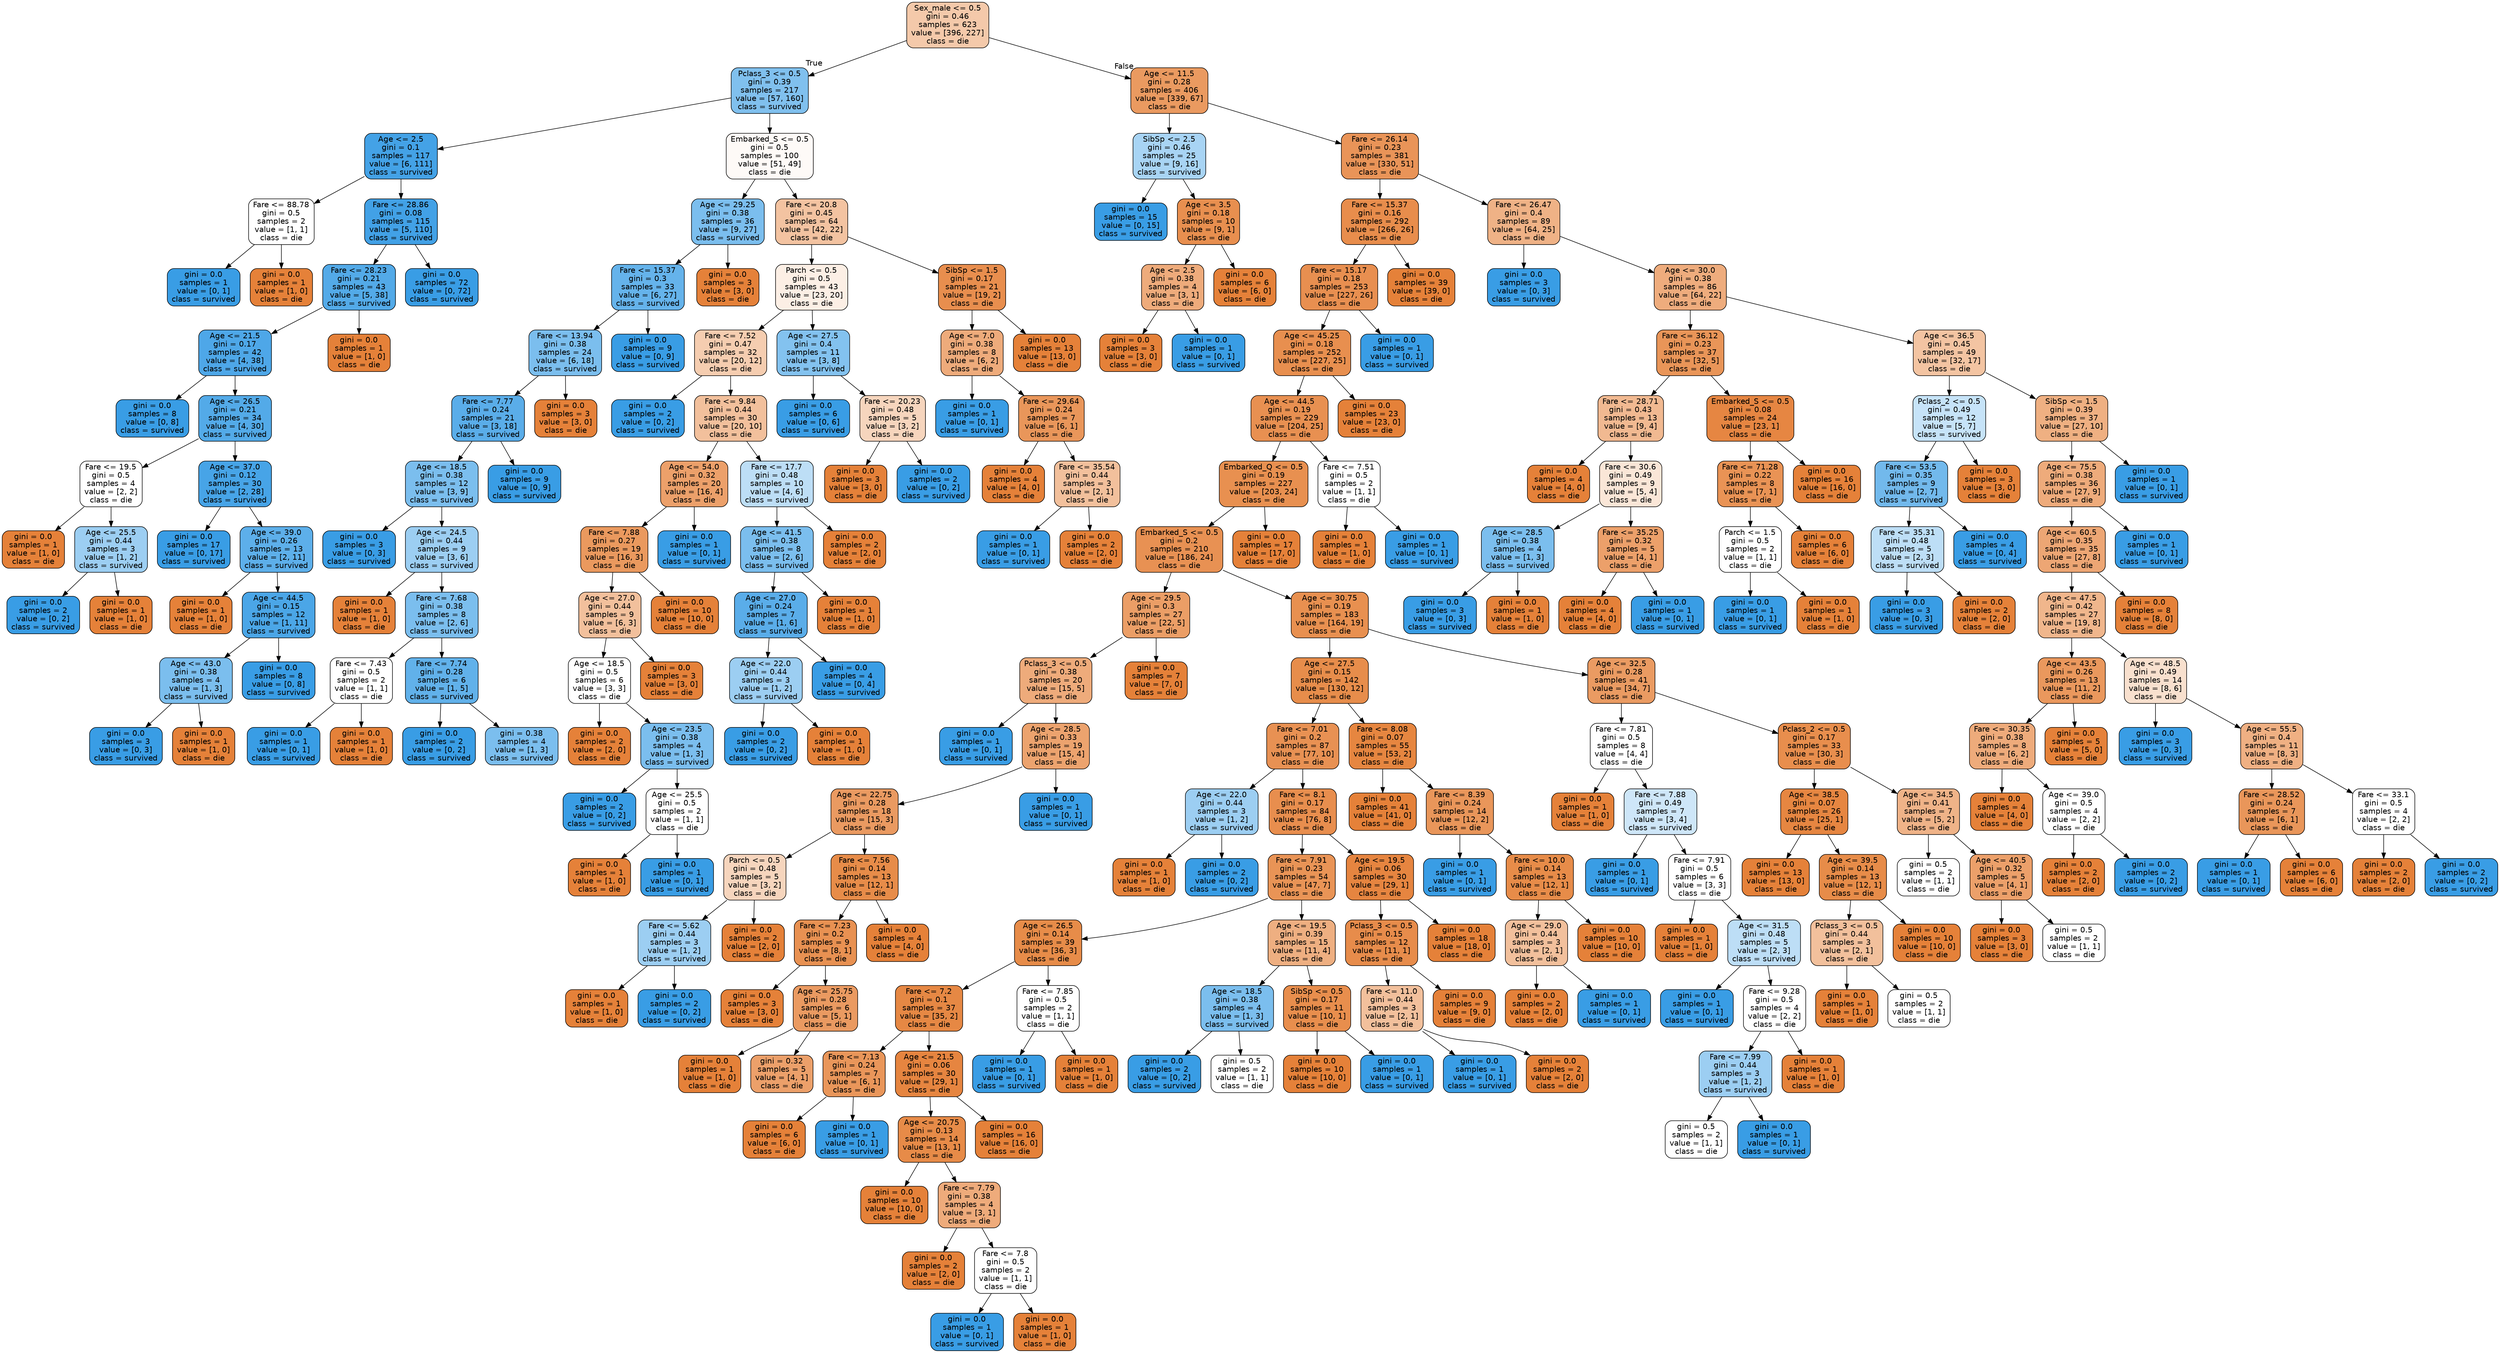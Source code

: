 digraph Tree {
node [shape=box, style="filled, rounded", color="black", fontname="helvetica"] ;
edge [fontname="helvetica"] ;
0 [label="Sex_male <= 0.5\ngini = 0.46\nsamples = 623\nvalue = [396, 227]\nclass = die", fillcolor="#f4c9aa"] ;
1 [label="Pclass_3 <= 0.5\ngini = 0.39\nsamples = 217\nvalue = [57, 160]\nclass = survived", fillcolor="#80c0ee"] ;
0 -> 1 [labeldistance=2.5, labelangle=45, headlabel="True"] ;
2 [label="Age <= 2.5\ngini = 0.1\nsamples = 117\nvalue = [6, 111]\nclass = survived", fillcolor="#44a2e6"] ;
1 -> 2 ;
3 [label="Fare <= 88.78\ngini = 0.5\nsamples = 2\nvalue = [1, 1]\nclass = die", fillcolor="#ffffff"] ;
2 -> 3 ;
4 [label="gini = 0.0\nsamples = 1\nvalue = [0, 1]\nclass = survived", fillcolor="#399de5"] ;
3 -> 4 ;
5 [label="gini = 0.0\nsamples = 1\nvalue = [1, 0]\nclass = die", fillcolor="#e58139"] ;
3 -> 5 ;
6 [label="Fare <= 28.86\ngini = 0.08\nsamples = 115\nvalue = [5, 110]\nclass = survived", fillcolor="#42a1e6"] ;
2 -> 6 ;
7 [label="Fare <= 28.23\ngini = 0.21\nsamples = 43\nvalue = [5, 38]\nclass = survived", fillcolor="#53aae8"] ;
6 -> 7 ;
8 [label="Age <= 21.5\ngini = 0.17\nsamples = 42\nvalue = [4, 38]\nclass = survived", fillcolor="#4ea7e8"] ;
7 -> 8 ;
9 [label="gini = 0.0\nsamples = 8\nvalue = [0, 8]\nclass = survived", fillcolor="#399de5"] ;
8 -> 9 ;
10 [label="Age <= 26.5\ngini = 0.21\nsamples = 34\nvalue = [4, 30]\nclass = survived", fillcolor="#53aae8"] ;
8 -> 10 ;
11 [label="Fare <= 19.5\ngini = 0.5\nsamples = 4\nvalue = [2, 2]\nclass = die", fillcolor="#ffffff"] ;
10 -> 11 ;
12 [label="gini = 0.0\nsamples = 1\nvalue = [1, 0]\nclass = die", fillcolor="#e58139"] ;
11 -> 12 ;
13 [label="Age <= 25.5\ngini = 0.44\nsamples = 3\nvalue = [1, 2]\nclass = survived", fillcolor="#9ccef2"] ;
11 -> 13 ;
14 [label="gini = 0.0\nsamples = 2\nvalue = [0, 2]\nclass = survived", fillcolor="#399de5"] ;
13 -> 14 ;
15 [label="gini = 0.0\nsamples = 1\nvalue = [1, 0]\nclass = die", fillcolor="#e58139"] ;
13 -> 15 ;
16 [label="Age <= 37.0\ngini = 0.12\nsamples = 30\nvalue = [2, 28]\nclass = survived", fillcolor="#47a4e7"] ;
10 -> 16 ;
17 [label="gini = 0.0\nsamples = 17\nvalue = [0, 17]\nclass = survived", fillcolor="#399de5"] ;
16 -> 17 ;
18 [label="Age <= 39.0\ngini = 0.26\nsamples = 13\nvalue = [2, 11]\nclass = survived", fillcolor="#5dafea"] ;
16 -> 18 ;
19 [label="gini = 0.0\nsamples = 1\nvalue = [1, 0]\nclass = die", fillcolor="#e58139"] ;
18 -> 19 ;
20 [label="Age <= 44.5\ngini = 0.15\nsamples = 12\nvalue = [1, 11]\nclass = survived", fillcolor="#4ba6e7"] ;
18 -> 20 ;
21 [label="Age <= 43.0\ngini = 0.38\nsamples = 4\nvalue = [1, 3]\nclass = survived", fillcolor="#7bbeee"] ;
20 -> 21 ;
22 [label="gini = 0.0\nsamples = 3\nvalue = [0, 3]\nclass = survived", fillcolor="#399de5"] ;
21 -> 22 ;
23 [label="gini = 0.0\nsamples = 1\nvalue = [1, 0]\nclass = die", fillcolor="#e58139"] ;
21 -> 23 ;
24 [label="gini = 0.0\nsamples = 8\nvalue = [0, 8]\nclass = survived", fillcolor="#399de5"] ;
20 -> 24 ;
25 [label="gini = 0.0\nsamples = 1\nvalue = [1, 0]\nclass = die", fillcolor="#e58139"] ;
7 -> 25 ;
26 [label="gini = 0.0\nsamples = 72\nvalue = [0, 72]\nclass = survived", fillcolor="#399de5"] ;
6 -> 26 ;
27 [label="Embarked_S <= 0.5\ngini = 0.5\nsamples = 100\nvalue = [51, 49]\nclass = die", fillcolor="#fefaf7"] ;
1 -> 27 ;
28 [label="Age <= 29.25\ngini = 0.38\nsamples = 36\nvalue = [9, 27]\nclass = survived", fillcolor="#7bbeee"] ;
27 -> 28 ;
29 [label="Fare <= 15.37\ngini = 0.3\nsamples = 33\nvalue = [6, 27]\nclass = survived", fillcolor="#65b3eb"] ;
28 -> 29 ;
30 [label="Fare <= 13.94\ngini = 0.38\nsamples = 24\nvalue = [6, 18]\nclass = survived", fillcolor="#7bbeee"] ;
29 -> 30 ;
31 [label="Fare <= 7.77\ngini = 0.24\nsamples = 21\nvalue = [3, 18]\nclass = survived", fillcolor="#5aade9"] ;
30 -> 31 ;
32 [label="Age <= 18.5\ngini = 0.38\nsamples = 12\nvalue = [3, 9]\nclass = survived", fillcolor="#7bbeee"] ;
31 -> 32 ;
33 [label="gini = 0.0\nsamples = 3\nvalue = [0, 3]\nclass = survived", fillcolor="#399de5"] ;
32 -> 33 ;
34 [label="Age <= 24.5\ngini = 0.44\nsamples = 9\nvalue = [3, 6]\nclass = survived", fillcolor="#9ccef2"] ;
32 -> 34 ;
35 [label="gini = 0.0\nsamples = 1\nvalue = [1, 0]\nclass = die", fillcolor="#e58139"] ;
34 -> 35 ;
36 [label="Fare <= 7.68\ngini = 0.38\nsamples = 8\nvalue = [2, 6]\nclass = survived", fillcolor="#7bbeee"] ;
34 -> 36 ;
37 [label="Fare <= 7.43\ngini = 0.5\nsamples = 2\nvalue = [1, 1]\nclass = die", fillcolor="#ffffff"] ;
36 -> 37 ;
38 [label="gini = 0.0\nsamples = 1\nvalue = [0, 1]\nclass = survived", fillcolor="#399de5"] ;
37 -> 38 ;
39 [label="gini = 0.0\nsamples = 1\nvalue = [1, 0]\nclass = die", fillcolor="#e58139"] ;
37 -> 39 ;
40 [label="Fare <= 7.74\ngini = 0.28\nsamples = 6\nvalue = [1, 5]\nclass = survived", fillcolor="#61b1ea"] ;
36 -> 40 ;
41 [label="gini = 0.0\nsamples = 2\nvalue = [0, 2]\nclass = survived", fillcolor="#399de5"] ;
40 -> 41 ;
42 [label="gini = 0.38\nsamples = 4\nvalue = [1, 3]\nclass = survived", fillcolor="#7bbeee"] ;
40 -> 42 ;
43 [label="gini = 0.0\nsamples = 9\nvalue = [0, 9]\nclass = survived", fillcolor="#399de5"] ;
31 -> 43 ;
44 [label="gini = 0.0\nsamples = 3\nvalue = [3, 0]\nclass = die", fillcolor="#e58139"] ;
30 -> 44 ;
45 [label="gini = 0.0\nsamples = 9\nvalue = [0, 9]\nclass = survived", fillcolor="#399de5"] ;
29 -> 45 ;
46 [label="gini = 0.0\nsamples = 3\nvalue = [3, 0]\nclass = die", fillcolor="#e58139"] ;
28 -> 46 ;
47 [label="Fare <= 20.8\ngini = 0.45\nsamples = 64\nvalue = [42, 22]\nclass = die", fillcolor="#f3c3a1"] ;
27 -> 47 ;
48 [label="Parch <= 0.5\ngini = 0.5\nsamples = 43\nvalue = [23, 20]\nclass = die", fillcolor="#fcefe5"] ;
47 -> 48 ;
49 [label="Fare <= 7.52\ngini = 0.47\nsamples = 32\nvalue = [20, 12]\nclass = die", fillcolor="#f5cdb0"] ;
48 -> 49 ;
50 [label="gini = 0.0\nsamples = 2\nvalue = [0, 2]\nclass = survived", fillcolor="#399de5"] ;
49 -> 50 ;
51 [label="Fare <= 9.84\ngini = 0.44\nsamples = 30\nvalue = [20, 10]\nclass = die", fillcolor="#f2c09c"] ;
49 -> 51 ;
52 [label="Age <= 54.0\ngini = 0.32\nsamples = 20\nvalue = [16, 4]\nclass = die", fillcolor="#eca06a"] ;
51 -> 52 ;
53 [label="Fare <= 7.88\ngini = 0.27\nsamples = 19\nvalue = [16, 3]\nclass = die", fillcolor="#ea995e"] ;
52 -> 53 ;
54 [label="Age <= 27.0\ngini = 0.44\nsamples = 9\nvalue = [6, 3]\nclass = die", fillcolor="#f2c09c"] ;
53 -> 54 ;
55 [label="Age <= 18.5\ngini = 0.5\nsamples = 6\nvalue = [3, 3]\nclass = die", fillcolor="#ffffff"] ;
54 -> 55 ;
56 [label="gini = 0.0\nsamples = 2\nvalue = [2, 0]\nclass = die", fillcolor="#e58139"] ;
55 -> 56 ;
57 [label="Age <= 23.5\ngini = 0.38\nsamples = 4\nvalue = [1, 3]\nclass = survived", fillcolor="#7bbeee"] ;
55 -> 57 ;
58 [label="gini = 0.0\nsamples = 2\nvalue = [0, 2]\nclass = survived", fillcolor="#399de5"] ;
57 -> 58 ;
59 [label="Age <= 25.5\ngini = 0.5\nsamples = 2\nvalue = [1, 1]\nclass = die", fillcolor="#ffffff"] ;
57 -> 59 ;
60 [label="gini = 0.0\nsamples = 1\nvalue = [1, 0]\nclass = die", fillcolor="#e58139"] ;
59 -> 60 ;
61 [label="gini = 0.0\nsamples = 1\nvalue = [0, 1]\nclass = survived", fillcolor="#399de5"] ;
59 -> 61 ;
62 [label="gini = 0.0\nsamples = 3\nvalue = [3, 0]\nclass = die", fillcolor="#e58139"] ;
54 -> 62 ;
63 [label="gini = 0.0\nsamples = 10\nvalue = [10, 0]\nclass = die", fillcolor="#e58139"] ;
53 -> 63 ;
64 [label="gini = 0.0\nsamples = 1\nvalue = [0, 1]\nclass = survived", fillcolor="#399de5"] ;
52 -> 64 ;
65 [label="Fare <= 17.7\ngini = 0.48\nsamples = 10\nvalue = [4, 6]\nclass = survived", fillcolor="#bddef6"] ;
51 -> 65 ;
66 [label="Age <= 41.5\ngini = 0.38\nsamples = 8\nvalue = [2, 6]\nclass = survived", fillcolor="#7bbeee"] ;
65 -> 66 ;
67 [label="Age <= 27.0\ngini = 0.24\nsamples = 7\nvalue = [1, 6]\nclass = survived", fillcolor="#5aade9"] ;
66 -> 67 ;
68 [label="Age <= 22.0\ngini = 0.44\nsamples = 3\nvalue = [1, 2]\nclass = survived", fillcolor="#9ccef2"] ;
67 -> 68 ;
69 [label="gini = 0.0\nsamples = 2\nvalue = [0, 2]\nclass = survived", fillcolor="#399de5"] ;
68 -> 69 ;
70 [label="gini = 0.0\nsamples = 1\nvalue = [1, 0]\nclass = die", fillcolor="#e58139"] ;
68 -> 70 ;
71 [label="gini = 0.0\nsamples = 4\nvalue = [0, 4]\nclass = survived", fillcolor="#399de5"] ;
67 -> 71 ;
72 [label="gini = 0.0\nsamples = 1\nvalue = [1, 0]\nclass = die", fillcolor="#e58139"] ;
66 -> 72 ;
73 [label="gini = 0.0\nsamples = 2\nvalue = [2, 0]\nclass = die", fillcolor="#e58139"] ;
65 -> 73 ;
74 [label="Age <= 27.5\ngini = 0.4\nsamples = 11\nvalue = [3, 8]\nclass = survived", fillcolor="#83c2ef"] ;
48 -> 74 ;
75 [label="gini = 0.0\nsamples = 6\nvalue = [0, 6]\nclass = survived", fillcolor="#399de5"] ;
74 -> 75 ;
76 [label="Fare <= 20.23\ngini = 0.48\nsamples = 5\nvalue = [3, 2]\nclass = die", fillcolor="#f6d5bd"] ;
74 -> 76 ;
77 [label="gini = 0.0\nsamples = 3\nvalue = [3, 0]\nclass = die", fillcolor="#e58139"] ;
76 -> 77 ;
78 [label="gini = 0.0\nsamples = 2\nvalue = [0, 2]\nclass = survived", fillcolor="#399de5"] ;
76 -> 78 ;
79 [label="SibSp <= 1.5\ngini = 0.17\nsamples = 21\nvalue = [19, 2]\nclass = die", fillcolor="#e88e4e"] ;
47 -> 79 ;
80 [label="Age <= 7.0\ngini = 0.38\nsamples = 8\nvalue = [6, 2]\nclass = die", fillcolor="#eeab7b"] ;
79 -> 80 ;
81 [label="gini = 0.0\nsamples = 1\nvalue = [0, 1]\nclass = survived", fillcolor="#399de5"] ;
80 -> 81 ;
82 [label="Fare <= 29.64\ngini = 0.24\nsamples = 7\nvalue = [6, 1]\nclass = die", fillcolor="#e9965a"] ;
80 -> 82 ;
83 [label="gini = 0.0\nsamples = 4\nvalue = [4, 0]\nclass = die", fillcolor="#e58139"] ;
82 -> 83 ;
84 [label="Fare <= 35.54\ngini = 0.44\nsamples = 3\nvalue = [2, 1]\nclass = die", fillcolor="#f2c09c"] ;
82 -> 84 ;
85 [label="gini = 0.0\nsamples = 1\nvalue = [0, 1]\nclass = survived", fillcolor="#399de5"] ;
84 -> 85 ;
86 [label="gini = 0.0\nsamples = 2\nvalue = [2, 0]\nclass = die", fillcolor="#e58139"] ;
84 -> 86 ;
87 [label="gini = 0.0\nsamples = 13\nvalue = [13, 0]\nclass = die", fillcolor="#e58139"] ;
79 -> 87 ;
88 [label="Age <= 11.5\ngini = 0.28\nsamples = 406\nvalue = [339, 67]\nclass = die", fillcolor="#ea9a60"] ;
0 -> 88 [labeldistance=2.5, labelangle=-45, headlabel="False"] ;
89 [label="SibSp <= 2.5\ngini = 0.46\nsamples = 25\nvalue = [9, 16]\nclass = survived", fillcolor="#a8d4f4"] ;
88 -> 89 ;
90 [label="gini = 0.0\nsamples = 15\nvalue = [0, 15]\nclass = survived", fillcolor="#399de5"] ;
89 -> 90 ;
91 [label="Age <= 3.5\ngini = 0.18\nsamples = 10\nvalue = [9, 1]\nclass = die", fillcolor="#e88f4f"] ;
89 -> 91 ;
92 [label="Age <= 2.5\ngini = 0.38\nsamples = 4\nvalue = [3, 1]\nclass = die", fillcolor="#eeab7b"] ;
91 -> 92 ;
93 [label="gini = 0.0\nsamples = 3\nvalue = [3, 0]\nclass = die", fillcolor="#e58139"] ;
92 -> 93 ;
94 [label="gini = 0.0\nsamples = 1\nvalue = [0, 1]\nclass = survived", fillcolor="#399de5"] ;
92 -> 94 ;
95 [label="gini = 0.0\nsamples = 6\nvalue = [6, 0]\nclass = die", fillcolor="#e58139"] ;
91 -> 95 ;
96 [label="Fare <= 26.14\ngini = 0.23\nsamples = 381\nvalue = [330, 51]\nclass = die", fillcolor="#e99458"] ;
88 -> 96 ;
97 [label="Fare <= 15.37\ngini = 0.16\nsamples = 292\nvalue = [266, 26]\nclass = die", fillcolor="#e88d4c"] ;
96 -> 97 ;
98 [label="Fare <= 15.17\ngini = 0.18\nsamples = 253\nvalue = [227, 26]\nclass = die", fillcolor="#e88f50"] ;
97 -> 98 ;
99 [label="Age <= 45.25\ngini = 0.18\nsamples = 252\nvalue = [227, 25]\nclass = die", fillcolor="#e88f4f"] ;
98 -> 99 ;
100 [label="Age <= 44.5\ngini = 0.19\nsamples = 229\nvalue = [204, 25]\nclass = die", fillcolor="#e89051"] ;
99 -> 100 ;
101 [label="Embarked_Q <= 0.5\ngini = 0.19\nsamples = 227\nvalue = [203, 24]\nclass = die", fillcolor="#e89050"] ;
100 -> 101 ;
102 [label="Embarked_S <= 0.5\ngini = 0.2\nsamples = 210\nvalue = [186, 24]\nclass = die", fillcolor="#e89153"] ;
101 -> 102 ;
103 [label="Age <= 29.5\ngini = 0.3\nsamples = 27\nvalue = [22, 5]\nclass = die", fillcolor="#eb9e66"] ;
102 -> 103 ;
104 [label="Pclass_3 <= 0.5\ngini = 0.38\nsamples = 20\nvalue = [15, 5]\nclass = die", fillcolor="#eeab7b"] ;
103 -> 104 ;
105 [label="gini = 0.0\nsamples = 1\nvalue = [0, 1]\nclass = survived", fillcolor="#399de5"] ;
104 -> 105 ;
106 [label="Age <= 28.5\ngini = 0.33\nsamples = 19\nvalue = [15, 4]\nclass = die", fillcolor="#eca36e"] ;
104 -> 106 ;
107 [label="Age <= 22.75\ngini = 0.28\nsamples = 18\nvalue = [15, 3]\nclass = die", fillcolor="#ea9a61"] ;
106 -> 107 ;
108 [label="Parch <= 0.5\ngini = 0.48\nsamples = 5\nvalue = [3, 2]\nclass = die", fillcolor="#f6d5bd"] ;
107 -> 108 ;
109 [label="Fare <= 5.62\ngini = 0.44\nsamples = 3\nvalue = [1, 2]\nclass = survived", fillcolor="#9ccef2"] ;
108 -> 109 ;
110 [label="gini = 0.0\nsamples = 1\nvalue = [1, 0]\nclass = die", fillcolor="#e58139"] ;
109 -> 110 ;
111 [label="gini = 0.0\nsamples = 2\nvalue = [0, 2]\nclass = survived", fillcolor="#399de5"] ;
109 -> 111 ;
112 [label="gini = 0.0\nsamples = 2\nvalue = [2, 0]\nclass = die", fillcolor="#e58139"] ;
108 -> 112 ;
113 [label="Fare <= 7.56\ngini = 0.14\nsamples = 13\nvalue = [12, 1]\nclass = die", fillcolor="#e78c49"] ;
107 -> 113 ;
114 [label="Fare <= 7.23\ngini = 0.2\nsamples = 9\nvalue = [8, 1]\nclass = die", fillcolor="#e89152"] ;
113 -> 114 ;
115 [label="gini = 0.0\nsamples = 3\nvalue = [3, 0]\nclass = die", fillcolor="#e58139"] ;
114 -> 115 ;
116 [label="Age <= 25.75\ngini = 0.28\nsamples = 6\nvalue = [5, 1]\nclass = die", fillcolor="#ea9a61"] ;
114 -> 116 ;
117 [label="gini = 0.0\nsamples = 1\nvalue = [1, 0]\nclass = die", fillcolor="#e58139"] ;
116 -> 117 ;
118 [label="gini = 0.32\nsamples = 5\nvalue = [4, 1]\nclass = die", fillcolor="#eca06a"] ;
116 -> 118 ;
119 [label="gini = 0.0\nsamples = 4\nvalue = [4, 0]\nclass = die", fillcolor="#e58139"] ;
113 -> 119 ;
120 [label="gini = 0.0\nsamples = 1\nvalue = [0, 1]\nclass = survived", fillcolor="#399de5"] ;
106 -> 120 ;
121 [label="gini = 0.0\nsamples = 7\nvalue = [7, 0]\nclass = die", fillcolor="#e58139"] ;
103 -> 121 ;
122 [label="Age <= 30.75\ngini = 0.19\nsamples = 183\nvalue = [164, 19]\nclass = die", fillcolor="#e89050"] ;
102 -> 122 ;
123 [label="Age <= 27.5\ngini = 0.15\nsamples = 142\nvalue = [130, 12]\nclass = die", fillcolor="#e78d4b"] ;
122 -> 123 ;
124 [label="Fare <= 7.01\ngini = 0.2\nsamples = 87\nvalue = [77, 10]\nclass = die", fillcolor="#e89153"] ;
123 -> 124 ;
125 [label="Age <= 22.0\ngini = 0.44\nsamples = 3\nvalue = [1, 2]\nclass = survived", fillcolor="#9ccef2"] ;
124 -> 125 ;
126 [label="gini = 0.0\nsamples = 1\nvalue = [1, 0]\nclass = die", fillcolor="#e58139"] ;
125 -> 126 ;
127 [label="gini = 0.0\nsamples = 2\nvalue = [0, 2]\nclass = survived", fillcolor="#399de5"] ;
125 -> 127 ;
128 [label="Fare <= 8.1\ngini = 0.17\nsamples = 84\nvalue = [76, 8]\nclass = die", fillcolor="#e88e4e"] ;
124 -> 128 ;
129 [label="Fare <= 7.91\ngini = 0.23\nsamples = 54\nvalue = [47, 7]\nclass = die", fillcolor="#e99456"] ;
128 -> 129 ;
130 [label="Age <= 26.5\ngini = 0.14\nsamples = 39\nvalue = [36, 3]\nclass = die", fillcolor="#e78c49"] ;
129 -> 130 ;
131 [label="Fare <= 7.2\ngini = 0.1\nsamples = 37\nvalue = [35, 2]\nclass = die", fillcolor="#e68844"] ;
130 -> 131 ;
132 [label="Fare <= 7.13\ngini = 0.24\nsamples = 7\nvalue = [6, 1]\nclass = die", fillcolor="#e9965a"] ;
131 -> 132 ;
133 [label="gini = 0.0\nsamples = 6\nvalue = [6, 0]\nclass = die", fillcolor="#e58139"] ;
132 -> 133 ;
134 [label="gini = 0.0\nsamples = 1\nvalue = [0, 1]\nclass = survived", fillcolor="#399de5"] ;
132 -> 134 ;
135 [label="Age <= 21.5\ngini = 0.06\nsamples = 30\nvalue = [29, 1]\nclass = die", fillcolor="#e68540"] ;
131 -> 135 ;
136 [label="Age <= 20.75\ngini = 0.13\nsamples = 14\nvalue = [13, 1]\nclass = die", fillcolor="#e78b48"] ;
135 -> 136 ;
137 [label="gini = 0.0\nsamples = 10\nvalue = [10, 0]\nclass = die", fillcolor="#e58139"] ;
136 -> 137 ;
138 [label="Fare <= 7.79\ngini = 0.38\nsamples = 4\nvalue = [3, 1]\nclass = die", fillcolor="#eeab7b"] ;
136 -> 138 ;
139 [label="gini = 0.0\nsamples = 2\nvalue = [2, 0]\nclass = die", fillcolor="#e58139"] ;
138 -> 139 ;
140 [label="Fare <= 7.8\ngini = 0.5\nsamples = 2\nvalue = [1, 1]\nclass = die", fillcolor="#ffffff"] ;
138 -> 140 ;
141 [label="gini = 0.0\nsamples = 1\nvalue = [0, 1]\nclass = survived", fillcolor="#399de5"] ;
140 -> 141 ;
142 [label="gini = 0.0\nsamples = 1\nvalue = [1, 0]\nclass = die", fillcolor="#e58139"] ;
140 -> 142 ;
143 [label="gini = 0.0\nsamples = 16\nvalue = [16, 0]\nclass = die", fillcolor="#e58139"] ;
135 -> 143 ;
144 [label="Fare <= 7.85\ngini = 0.5\nsamples = 2\nvalue = [1, 1]\nclass = die", fillcolor="#ffffff"] ;
130 -> 144 ;
145 [label="gini = 0.0\nsamples = 1\nvalue = [0, 1]\nclass = survived", fillcolor="#399de5"] ;
144 -> 145 ;
146 [label="gini = 0.0\nsamples = 1\nvalue = [1, 0]\nclass = die", fillcolor="#e58139"] ;
144 -> 146 ;
147 [label="Age <= 19.5\ngini = 0.39\nsamples = 15\nvalue = [11, 4]\nclass = die", fillcolor="#eeaf81"] ;
129 -> 147 ;
148 [label="Age <= 18.5\ngini = 0.38\nsamples = 4\nvalue = [1, 3]\nclass = survived", fillcolor="#7bbeee"] ;
147 -> 148 ;
149 [label="gini = 0.0\nsamples = 2\nvalue = [0, 2]\nclass = survived", fillcolor="#399de5"] ;
148 -> 149 ;
150 [label="gini = 0.5\nsamples = 2\nvalue = [1, 1]\nclass = die", fillcolor="#ffffff"] ;
148 -> 150 ;
151 [label="SibSp <= 0.5\ngini = 0.17\nsamples = 11\nvalue = [10, 1]\nclass = die", fillcolor="#e88e4d"] ;
147 -> 151 ;
152 [label="gini = 0.0\nsamples = 10\nvalue = [10, 0]\nclass = die", fillcolor="#e58139"] ;
151 -> 152 ;
153 [label="gini = 0.0\nsamples = 1\nvalue = [0, 1]\nclass = survived", fillcolor="#399de5"] ;
151 -> 153 ;
154 [label="Age <= 19.5\ngini = 0.06\nsamples = 30\nvalue = [29, 1]\nclass = die", fillcolor="#e68540"] ;
128 -> 154 ;
155 [label="Pclass_3 <= 0.5\ngini = 0.15\nsamples = 12\nvalue = [11, 1]\nclass = die", fillcolor="#e78c4b"] ;
154 -> 155 ;
156 [label="Fare <= 11.0\ngini = 0.44\nsamples = 3\nvalue = [2, 1]\nclass = die", fillcolor="#f2c09c"] ;
155 -> 156 ;
157 [label="gini = 0.0\nsamples = 1\nvalue = [0, 1]\nclass = survived", fillcolor="#399de5"] ;
156 -> 157 ;
158 [label="gini = 0.0\nsamples = 2\nvalue = [2, 0]\nclass = die", fillcolor="#e58139"] ;
156 -> 158 ;
159 [label="gini = 0.0\nsamples = 9\nvalue = [9, 0]\nclass = die", fillcolor="#e58139"] ;
155 -> 159 ;
160 [label="gini = 0.0\nsamples = 18\nvalue = [18, 0]\nclass = die", fillcolor="#e58139"] ;
154 -> 160 ;
161 [label="Fare <= 8.08\ngini = 0.07\nsamples = 55\nvalue = [53, 2]\nclass = die", fillcolor="#e68640"] ;
123 -> 161 ;
162 [label="gini = 0.0\nsamples = 41\nvalue = [41, 0]\nclass = die", fillcolor="#e58139"] ;
161 -> 162 ;
163 [label="Fare <= 8.39\ngini = 0.24\nsamples = 14\nvalue = [12, 2]\nclass = die", fillcolor="#e9965a"] ;
161 -> 163 ;
164 [label="gini = 0.0\nsamples = 1\nvalue = [0, 1]\nclass = survived", fillcolor="#399de5"] ;
163 -> 164 ;
165 [label="Fare <= 10.0\ngini = 0.14\nsamples = 13\nvalue = [12, 1]\nclass = die", fillcolor="#e78c49"] ;
163 -> 165 ;
166 [label="Age <= 29.0\ngini = 0.44\nsamples = 3\nvalue = [2, 1]\nclass = die", fillcolor="#f2c09c"] ;
165 -> 166 ;
167 [label="gini = 0.0\nsamples = 2\nvalue = [2, 0]\nclass = die", fillcolor="#e58139"] ;
166 -> 167 ;
168 [label="gini = 0.0\nsamples = 1\nvalue = [0, 1]\nclass = survived", fillcolor="#399de5"] ;
166 -> 168 ;
169 [label="gini = 0.0\nsamples = 10\nvalue = [10, 0]\nclass = die", fillcolor="#e58139"] ;
165 -> 169 ;
170 [label="Age <= 32.5\ngini = 0.28\nsamples = 41\nvalue = [34, 7]\nclass = die", fillcolor="#ea9b62"] ;
122 -> 170 ;
171 [label="Fare <= 7.81\ngini = 0.5\nsamples = 8\nvalue = [4, 4]\nclass = die", fillcolor="#ffffff"] ;
170 -> 171 ;
172 [label="gini = 0.0\nsamples = 1\nvalue = [1, 0]\nclass = die", fillcolor="#e58139"] ;
171 -> 172 ;
173 [label="Fare <= 7.88\ngini = 0.49\nsamples = 7\nvalue = [3, 4]\nclass = survived", fillcolor="#cee6f8"] ;
171 -> 173 ;
174 [label="gini = 0.0\nsamples = 1\nvalue = [0, 1]\nclass = survived", fillcolor="#399de5"] ;
173 -> 174 ;
175 [label="Fare <= 7.91\ngini = 0.5\nsamples = 6\nvalue = [3, 3]\nclass = die", fillcolor="#ffffff"] ;
173 -> 175 ;
176 [label="gini = 0.0\nsamples = 1\nvalue = [1, 0]\nclass = die", fillcolor="#e58139"] ;
175 -> 176 ;
177 [label="Age <= 31.5\ngini = 0.48\nsamples = 5\nvalue = [2, 3]\nclass = survived", fillcolor="#bddef6"] ;
175 -> 177 ;
178 [label="gini = 0.0\nsamples = 1\nvalue = [0, 1]\nclass = survived", fillcolor="#399de5"] ;
177 -> 178 ;
179 [label="Fare <= 9.28\ngini = 0.5\nsamples = 4\nvalue = [2, 2]\nclass = die", fillcolor="#ffffff"] ;
177 -> 179 ;
180 [label="Fare <= 7.99\ngini = 0.44\nsamples = 3\nvalue = [1, 2]\nclass = survived", fillcolor="#9ccef2"] ;
179 -> 180 ;
181 [label="gini = 0.5\nsamples = 2\nvalue = [1, 1]\nclass = die", fillcolor="#ffffff"] ;
180 -> 181 ;
182 [label="gini = 0.0\nsamples = 1\nvalue = [0, 1]\nclass = survived", fillcolor="#399de5"] ;
180 -> 182 ;
183 [label="gini = 0.0\nsamples = 1\nvalue = [1, 0]\nclass = die", fillcolor="#e58139"] ;
179 -> 183 ;
184 [label="Pclass_2 <= 0.5\ngini = 0.17\nsamples = 33\nvalue = [30, 3]\nclass = die", fillcolor="#e88e4d"] ;
170 -> 184 ;
185 [label="Age <= 38.5\ngini = 0.07\nsamples = 26\nvalue = [25, 1]\nclass = die", fillcolor="#e68641"] ;
184 -> 185 ;
186 [label="gini = 0.0\nsamples = 13\nvalue = [13, 0]\nclass = die", fillcolor="#e58139"] ;
185 -> 186 ;
187 [label="Age <= 39.5\ngini = 0.14\nsamples = 13\nvalue = [12, 1]\nclass = die", fillcolor="#e78c49"] ;
185 -> 187 ;
188 [label="Pclass_3 <= 0.5\ngini = 0.44\nsamples = 3\nvalue = [2, 1]\nclass = die", fillcolor="#f2c09c"] ;
187 -> 188 ;
189 [label="gini = 0.0\nsamples = 1\nvalue = [1, 0]\nclass = die", fillcolor="#e58139"] ;
188 -> 189 ;
190 [label="gini = 0.5\nsamples = 2\nvalue = [1, 1]\nclass = die", fillcolor="#ffffff"] ;
188 -> 190 ;
191 [label="gini = 0.0\nsamples = 10\nvalue = [10, 0]\nclass = die", fillcolor="#e58139"] ;
187 -> 191 ;
192 [label="Age <= 34.5\ngini = 0.41\nsamples = 7\nvalue = [5, 2]\nclass = die", fillcolor="#efb388"] ;
184 -> 192 ;
193 [label="gini = 0.5\nsamples = 2\nvalue = [1, 1]\nclass = die", fillcolor="#ffffff"] ;
192 -> 193 ;
194 [label="Age <= 40.5\ngini = 0.32\nsamples = 5\nvalue = [4, 1]\nclass = die", fillcolor="#eca06a"] ;
192 -> 194 ;
195 [label="gini = 0.0\nsamples = 3\nvalue = [3, 0]\nclass = die", fillcolor="#e58139"] ;
194 -> 195 ;
196 [label="gini = 0.5\nsamples = 2\nvalue = [1, 1]\nclass = die", fillcolor="#ffffff"] ;
194 -> 196 ;
197 [label="gini = 0.0\nsamples = 17\nvalue = [17, 0]\nclass = die", fillcolor="#e58139"] ;
101 -> 197 ;
198 [label="Fare <= 7.51\ngini = 0.5\nsamples = 2\nvalue = [1, 1]\nclass = die", fillcolor="#ffffff"] ;
100 -> 198 ;
199 [label="gini = 0.0\nsamples = 1\nvalue = [1, 0]\nclass = die", fillcolor="#e58139"] ;
198 -> 199 ;
200 [label="gini = 0.0\nsamples = 1\nvalue = [0, 1]\nclass = survived", fillcolor="#399de5"] ;
198 -> 200 ;
201 [label="gini = 0.0\nsamples = 23\nvalue = [23, 0]\nclass = die", fillcolor="#e58139"] ;
99 -> 201 ;
202 [label="gini = 0.0\nsamples = 1\nvalue = [0, 1]\nclass = survived", fillcolor="#399de5"] ;
98 -> 202 ;
203 [label="gini = 0.0\nsamples = 39\nvalue = [39, 0]\nclass = die", fillcolor="#e58139"] ;
97 -> 203 ;
204 [label="Fare <= 26.47\ngini = 0.4\nsamples = 89\nvalue = [64, 25]\nclass = die", fillcolor="#efb286"] ;
96 -> 204 ;
205 [label="gini = 0.0\nsamples = 3\nvalue = [0, 3]\nclass = survived", fillcolor="#399de5"] ;
204 -> 205 ;
206 [label="Age <= 30.0\ngini = 0.38\nsamples = 86\nvalue = [64, 22]\nclass = die", fillcolor="#eeac7d"] ;
204 -> 206 ;
207 [label="Fare <= 36.12\ngini = 0.23\nsamples = 37\nvalue = [32, 5]\nclass = die", fillcolor="#e99558"] ;
206 -> 207 ;
208 [label="Fare <= 28.71\ngini = 0.43\nsamples = 13\nvalue = [9, 4]\nclass = die", fillcolor="#f1b991"] ;
207 -> 208 ;
209 [label="gini = 0.0\nsamples = 4\nvalue = [4, 0]\nclass = die", fillcolor="#e58139"] ;
208 -> 209 ;
210 [label="Fare <= 30.6\ngini = 0.49\nsamples = 9\nvalue = [5, 4]\nclass = die", fillcolor="#fae6d7"] ;
208 -> 210 ;
211 [label="Age <= 28.5\ngini = 0.38\nsamples = 4\nvalue = [1, 3]\nclass = survived", fillcolor="#7bbeee"] ;
210 -> 211 ;
212 [label="gini = 0.0\nsamples = 3\nvalue = [0, 3]\nclass = survived", fillcolor="#399de5"] ;
211 -> 212 ;
213 [label="gini = 0.0\nsamples = 1\nvalue = [1, 0]\nclass = die", fillcolor="#e58139"] ;
211 -> 213 ;
214 [label="Fare <= 35.25\ngini = 0.32\nsamples = 5\nvalue = [4, 1]\nclass = die", fillcolor="#eca06a"] ;
210 -> 214 ;
215 [label="gini = 0.0\nsamples = 4\nvalue = [4, 0]\nclass = die", fillcolor="#e58139"] ;
214 -> 215 ;
216 [label="gini = 0.0\nsamples = 1\nvalue = [0, 1]\nclass = survived", fillcolor="#399de5"] ;
214 -> 216 ;
217 [label="Embarked_S <= 0.5\ngini = 0.08\nsamples = 24\nvalue = [23, 1]\nclass = die", fillcolor="#e68642"] ;
207 -> 217 ;
218 [label="Fare <= 71.28\ngini = 0.22\nsamples = 8\nvalue = [7, 1]\nclass = die", fillcolor="#e99355"] ;
217 -> 218 ;
219 [label="Parch <= 1.5\ngini = 0.5\nsamples = 2\nvalue = [1, 1]\nclass = die", fillcolor="#ffffff"] ;
218 -> 219 ;
220 [label="gini = 0.0\nsamples = 1\nvalue = [0, 1]\nclass = survived", fillcolor="#399de5"] ;
219 -> 220 ;
221 [label="gini = 0.0\nsamples = 1\nvalue = [1, 0]\nclass = die", fillcolor="#e58139"] ;
219 -> 221 ;
222 [label="gini = 0.0\nsamples = 6\nvalue = [6, 0]\nclass = die", fillcolor="#e58139"] ;
218 -> 222 ;
223 [label="gini = 0.0\nsamples = 16\nvalue = [16, 0]\nclass = die", fillcolor="#e58139"] ;
217 -> 223 ;
224 [label="Age <= 36.5\ngini = 0.45\nsamples = 49\nvalue = [32, 17]\nclass = die", fillcolor="#f3c4a2"] ;
206 -> 224 ;
225 [label="Pclass_2 <= 0.5\ngini = 0.49\nsamples = 12\nvalue = [5, 7]\nclass = survived", fillcolor="#c6e3f8"] ;
224 -> 225 ;
226 [label="Fare <= 53.5\ngini = 0.35\nsamples = 9\nvalue = [2, 7]\nclass = survived", fillcolor="#72b9ec"] ;
225 -> 226 ;
227 [label="Fare <= 35.31\ngini = 0.48\nsamples = 5\nvalue = [2, 3]\nclass = survived", fillcolor="#bddef6"] ;
226 -> 227 ;
228 [label="gini = 0.0\nsamples = 3\nvalue = [0, 3]\nclass = survived", fillcolor="#399de5"] ;
227 -> 228 ;
229 [label="gini = 0.0\nsamples = 2\nvalue = [2, 0]\nclass = die", fillcolor="#e58139"] ;
227 -> 229 ;
230 [label="gini = 0.0\nsamples = 4\nvalue = [0, 4]\nclass = survived", fillcolor="#399de5"] ;
226 -> 230 ;
231 [label="gini = 0.0\nsamples = 3\nvalue = [3, 0]\nclass = die", fillcolor="#e58139"] ;
225 -> 231 ;
232 [label="SibSp <= 1.5\ngini = 0.39\nsamples = 37\nvalue = [27, 10]\nclass = die", fillcolor="#efb082"] ;
224 -> 232 ;
233 [label="Age <= 75.5\ngini = 0.38\nsamples = 36\nvalue = [27, 9]\nclass = die", fillcolor="#eeab7b"] ;
232 -> 233 ;
234 [label="Age <= 60.5\ngini = 0.35\nsamples = 35\nvalue = [27, 8]\nclass = die", fillcolor="#eda674"] ;
233 -> 234 ;
235 [label="Age <= 47.5\ngini = 0.42\nsamples = 27\nvalue = [19, 8]\nclass = die", fillcolor="#f0b68c"] ;
234 -> 235 ;
236 [label="Age <= 43.5\ngini = 0.26\nsamples = 13\nvalue = [11, 2]\nclass = die", fillcolor="#ea985d"] ;
235 -> 236 ;
237 [label="Fare <= 30.35\ngini = 0.38\nsamples = 8\nvalue = [6, 2]\nclass = die", fillcolor="#eeab7b"] ;
236 -> 237 ;
238 [label="gini = 0.0\nsamples = 4\nvalue = [4, 0]\nclass = die", fillcolor="#e58139"] ;
237 -> 238 ;
239 [label="Age <= 39.0\ngini = 0.5\nsamples = 4\nvalue = [2, 2]\nclass = die", fillcolor="#ffffff"] ;
237 -> 239 ;
240 [label="gini = 0.0\nsamples = 2\nvalue = [2, 0]\nclass = die", fillcolor="#e58139"] ;
239 -> 240 ;
241 [label="gini = 0.0\nsamples = 2\nvalue = [0, 2]\nclass = survived", fillcolor="#399de5"] ;
239 -> 241 ;
242 [label="gini = 0.0\nsamples = 5\nvalue = [5, 0]\nclass = die", fillcolor="#e58139"] ;
236 -> 242 ;
243 [label="Age <= 48.5\ngini = 0.49\nsamples = 14\nvalue = [8, 6]\nclass = die", fillcolor="#f8e0ce"] ;
235 -> 243 ;
244 [label="gini = 0.0\nsamples = 3\nvalue = [0, 3]\nclass = survived", fillcolor="#399de5"] ;
243 -> 244 ;
245 [label="Age <= 55.5\ngini = 0.4\nsamples = 11\nvalue = [8, 3]\nclass = die", fillcolor="#efb083"] ;
243 -> 245 ;
246 [label="Fare <= 28.52\ngini = 0.24\nsamples = 7\nvalue = [6, 1]\nclass = die", fillcolor="#e9965a"] ;
245 -> 246 ;
247 [label="gini = 0.0\nsamples = 1\nvalue = [0, 1]\nclass = survived", fillcolor="#399de5"] ;
246 -> 247 ;
248 [label="gini = 0.0\nsamples = 6\nvalue = [6, 0]\nclass = die", fillcolor="#e58139"] ;
246 -> 248 ;
249 [label="Fare <= 33.1\ngini = 0.5\nsamples = 4\nvalue = [2, 2]\nclass = die", fillcolor="#ffffff"] ;
245 -> 249 ;
250 [label="gini = 0.0\nsamples = 2\nvalue = [2, 0]\nclass = die", fillcolor="#e58139"] ;
249 -> 250 ;
251 [label="gini = 0.0\nsamples = 2\nvalue = [0, 2]\nclass = survived", fillcolor="#399de5"] ;
249 -> 251 ;
252 [label="gini = 0.0\nsamples = 8\nvalue = [8, 0]\nclass = die", fillcolor="#e58139"] ;
234 -> 252 ;
253 [label="gini = 0.0\nsamples = 1\nvalue = [0, 1]\nclass = survived", fillcolor="#399de5"] ;
233 -> 253 ;
254 [label="gini = 0.0\nsamples = 1\nvalue = [0, 1]\nclass = survived", fillcolor="#399de5"] ;
232 -> 254 ;
}